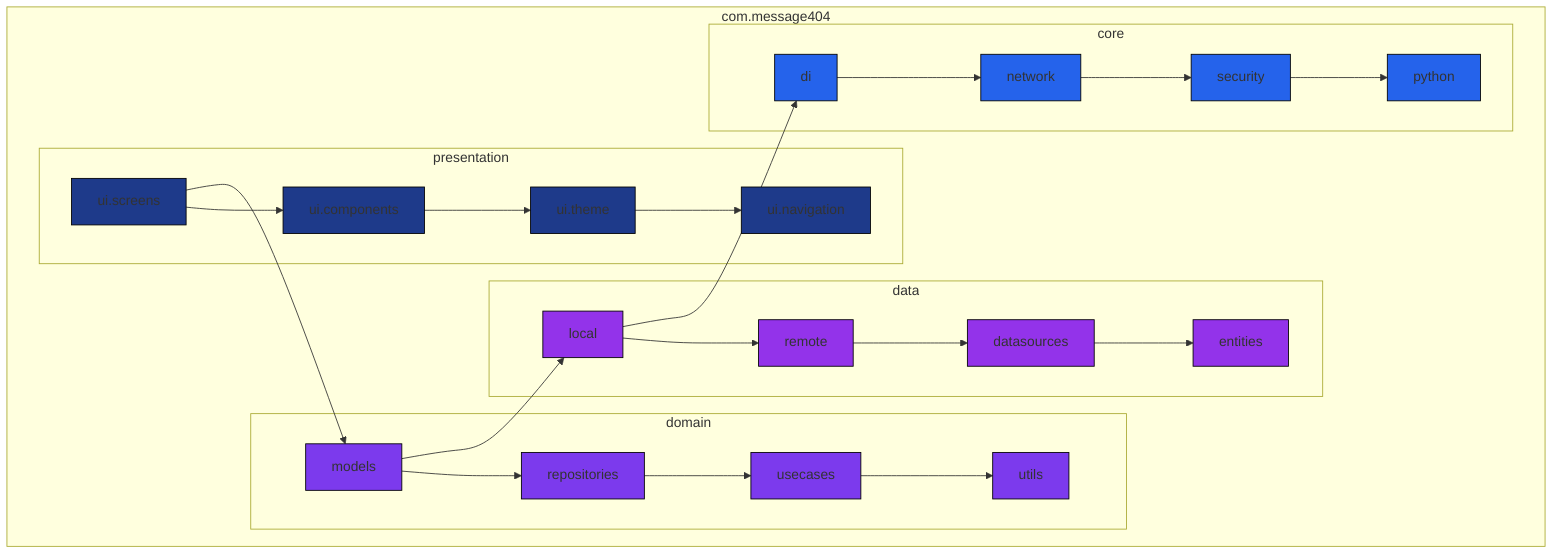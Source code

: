 ﻿graph TD
    subgraph "com.message404"
        subgraph "presentation"
            A[ui.screens] --> B[ui.components]
            B --> C[ui.theme]
            C --> D[ui.navigation]
        end
        
        subgraph "domain"
            E[models] --> F[repositories]
            F --> G[usecases]
            G --> H[utils]
        end
        
        subgraph "data"
            I[local] --> J[remote]
            J --> K[datasources]
            K --> L[entities]
        end
        
        subgraph "core"
            M[di] --> N[network]
            N --> O[security]
            O --> P[python]
        end
    end
    
    A --> E
    E --> I
    I --> M
    
    style A fill:#1E3A8A,stroke:#000000
    style B fill:#1E3A8A,stroke:#000000
    style C fill:#1E3A8A,stroke:#000000
    style D fill:#1E3A8A,stroke:#000000
    style E fill:#7C3AED,stroke:#000000
    style F fill:#7C3AED,stroke:#000000
    style G fill:#7C3AED,stroke:#000000
    style H fill:#7C3AED,stroke:#000000
    style I fill:#9333EA,stroke:#000000
    style J fill:#9333EA,stroke:#000000
    style K fill:#9333EA,stroke:#000000
    style L fill:#9333EA,stroke:#000000
    style M fill:#2563EB,stroke:#000000
    style N fill:#2563EB,stroke:#000000
    style O fill:#2563EB,stroke:#000000
    style P fill:#2563EB,stroke:#000000